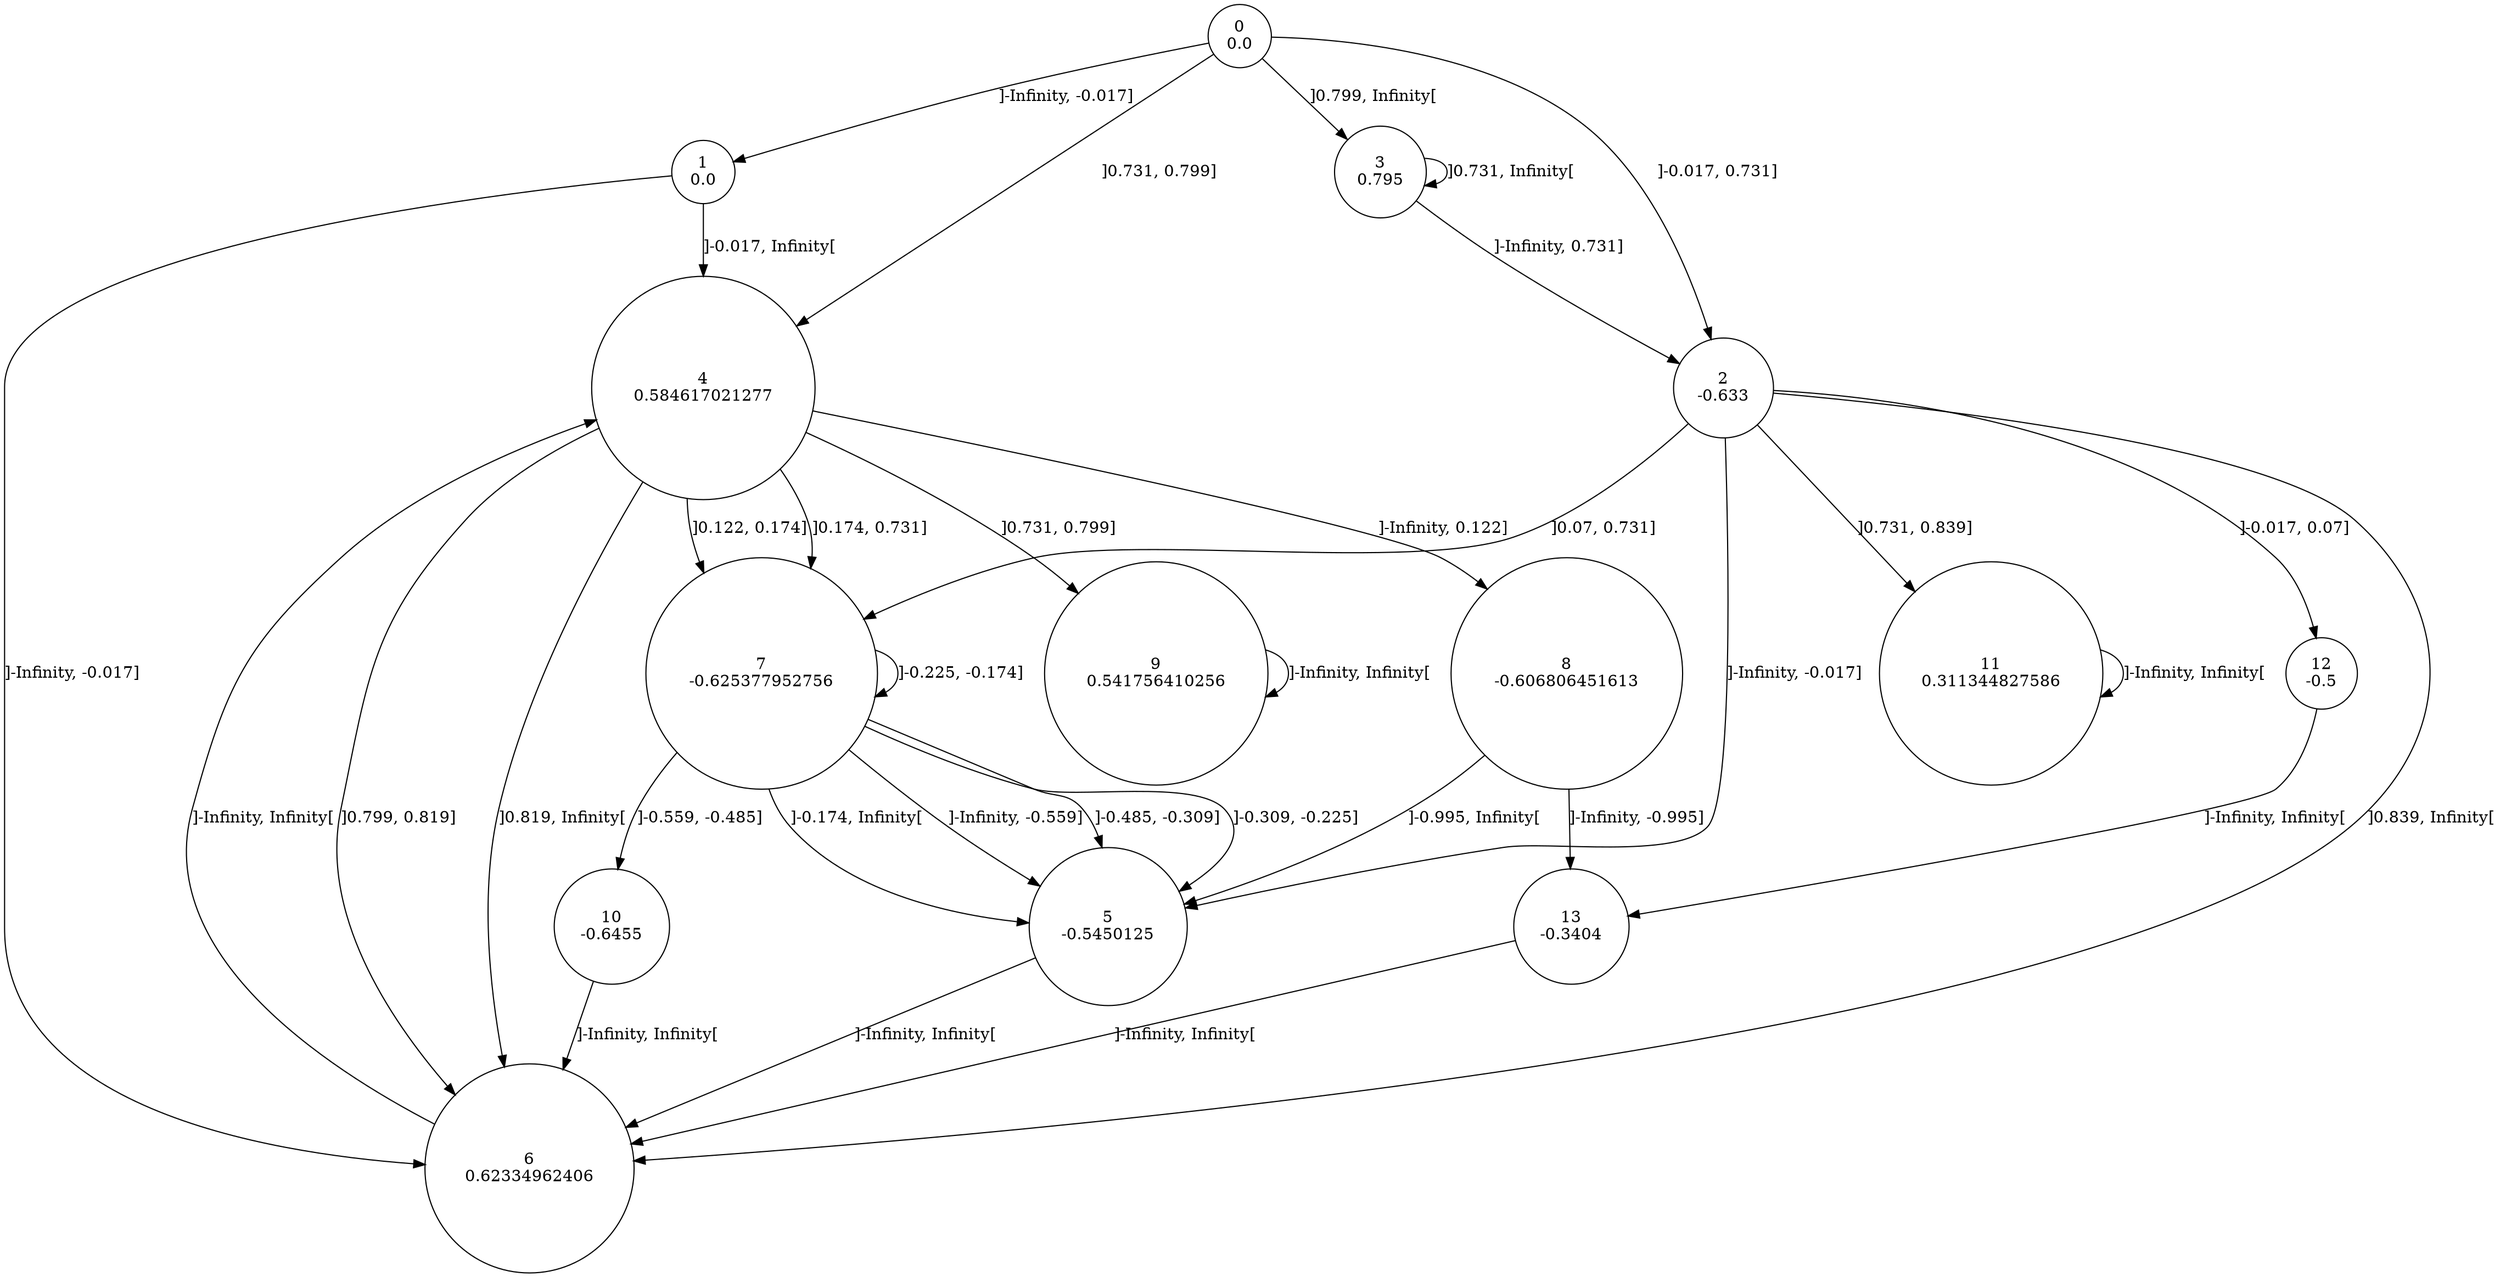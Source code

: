digraph a {
0 [shape=circle, label="0\n0.0"];
	0 -> 1 [label="]-Infinity, -0.017]"];
	0 -> 2 [label="]-0.017, 0.731]"];
	0 -> 4 [label="]0.731, 0.799]"];
	0 -> 3 [label="]0.799, Infinity["];
1 [shape=circle, label="1\n0.0"];
	1 -> 6 [label="]-Infinity, -0.017]"];
	1 -> 4 [label="]-0.017, Infinity["];
2 [shape=circle, label="2\n-0.633"];
	2 -> 5 [label="]-Infinity, -0.017]"];
	2 -> 12 [label="]-0.017, 0.07]"];
	2 -> 7 [label="]0.07, 0.731]"];
	2 -> 11 [label="]0.731, 0.839]"];
	2 -> 6 [label="]0.839, Infinity["];
3 [shape=circle, label="3\n0.795"];
	3 -> 2 [label="]-Infinity, 0.731]"];
	3 -> 3 [label="]0.731, Infinity["];
4 [shape=circle, label="4\n0.584617021277"];
	4 -> 8 [label="]-Infinity, 0.122]"];
	4 -> 7 [label="]0.122, 0.174]"];
	4 -> 7 [label="]0.174, 0.731]"];
	4 -> 9 [label="]0.731, 0.799]"];
	4 -> 6 [label="]0.799, 0.819]"];
	4 -> 6 [label="]0.819, Infinity["];
5 [shape=circle, label="5\n-0.5450125"];
	5 -> 6 [label="]-Infinity, Infinity["];
6 [shape=circle, label="6\n0.62334962406"];
	6 -> 4 [label="]-Infinity, Infinity["];
7 [shape=circle, label="7\n-0.625377952756"];
	7 -> 5 [label="]-Infinity, -0.559]"];
	7 -> 10 [label="]-0.559, -0.485]"];
	7 -> 5 [label="]-0.485, -0.309]"];
	7 -> 5 [label="]-0.309, -0.225]"];
	7 -> 7 [label="]-0.225, -0.174]"];
	7 -> 5 [label="]-0.174, Infinity["];
8 [shape=circle, label="8\n-0.606806451613"];
	8 -> 13 [label="]-Infinity, -0.995]"];
	8 -> 5 [label="]-0.995, Infinity["];
9 [shape=circle, label="9\n0.541756410256"];
	9 -> 9 [label="]-Infinity, Infinity["];
10 [shape=circle, label="10\n-0.6455"];
	10 -> 6 [label="]-Infinity, Infinity["];
11 [shape=circle, label="11\n0.311344827586"];
	11 -> 11 [label="]-Infinity, Infinity["];
12 [shape=circle, label="12\n-0.5"];
	12 -> 13 [label="]-Infinity, Infinity["];
13 [shape=circle, label="13\n-0.3404"];
	13 -> 6 [label="]-Infinity, Infinity["];
}